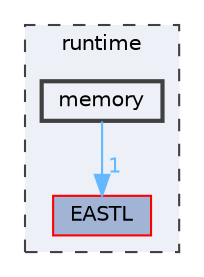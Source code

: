 digraph "runtime/memory"
{
 // LATEX_PDF_SIZE
  bgcolor="transparent";
  edge [fontname=Helvetica,fontsize=10,labelfontname=Helvetica,labelfontsize=10];
  node [fontname=Helvetica,fontsize=10,shape=box,height=0.2,width=0.4];
  compound=true
  subgraph clusterdir_cb031e414f281a658b23dddb30bb9d2c {
    graph [ bgcolor="#edf0f7", pencolor="grey25", label="runtime", fontname=Helvetica,fontsize=10 style="filled,dashed", URL="dir_cb031e414f281a658b23dddb30bb9d2c.html",tooltip=""]
  dir_46d996951237f3a811adda0775610b84 [label="EASTL", fillcolor="#a2b4d6", color="red", style="filled", URL="dir_46d996951237f3a811adda0775610b84.html",tooltip=""];
  dir_a2cc9f3e7ce043a401b88a5b8cc648b4 [label="memory", fillcolor="#edf0f7", color="grey25", style="filled,bold", URL="dir_a2cc9f3e7ce043a401b88a5b8cc648b4.html",tooltip=""];
  }
  dir_a2cc9f3e7ce043a401b88a5b8cc648b4->dir_46d996951237f3a811adda0775610b84 [headlabel="1", labeldistance=1.5 headhref="dir_000093_000035.html" href="dir_000093_000035.html" color="steelblue1" fontcolor="steelblue1"];
}

